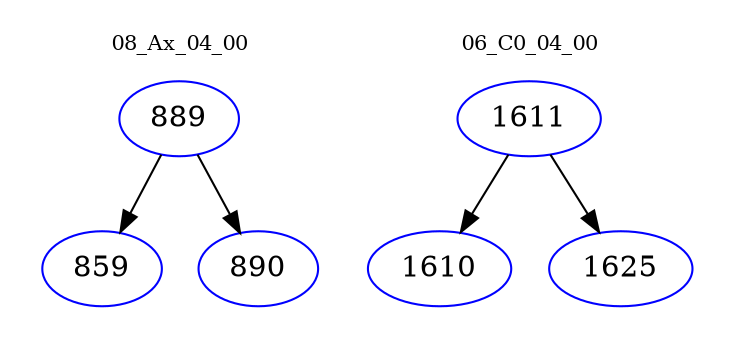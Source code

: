 digraph{
subgraph cluster_0 {
color = white
label = "08_Ax_04_00";
fontsize=10;
T0_889 [label="889", color="blue"]
T0_889 -> T0_859 [color="black"]
T0_859 [label="859", color="blue"]
T0_889 -> T0_890 [color="black"]
T0_890 [label="890", color="blue"]
}
subgraph cluster_1 {
color = white
label = "06_C0_04_00";
fontsize=10;
T1_1611 [label="1611", color="blue"]
T1_1611 -> T1_1610 [color="black"]
T1_1610 [label="1610", color="blue"]
T1_1611 -> T1_1625 [color="black"]
T1_1625 [label="1625", color="blue"]
}
}
